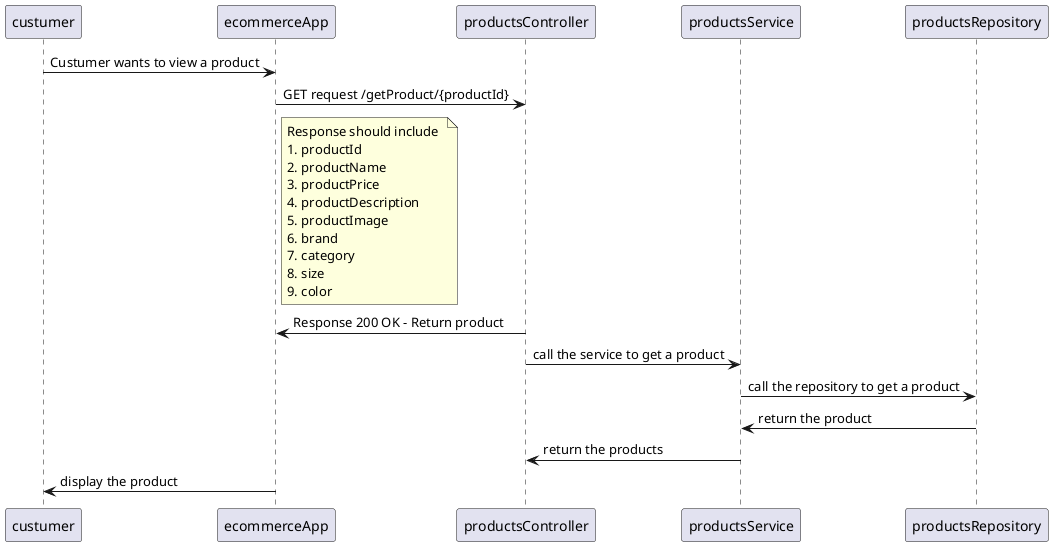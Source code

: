 @startuml view_product 
custumer -> ecommerceApp: Custumer wants to view a product
ecommerceApp -> productsController: GET request /getProduct/{productId} 
note right ecommerceApp
Response should include 
1. productId
2. productName
3. productPrice
4. productDescription
5. productImage
6. brand
7. category
8. size
9. color
end note 
productsController -> ecommerceApp: Response 200 OK - Return product 
productsController -> productsService: call the service to get a product
productsService -> productsRepository: call the repository to get a product
productsRepository -> productsService: return the product
productsService -> productsController: return the products
ecommerceApp -> custumer: display the product
@enduml view_product
